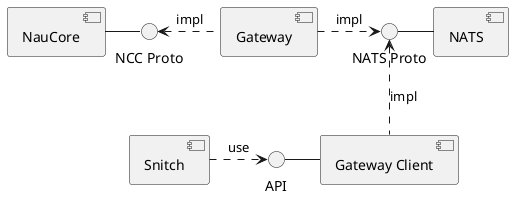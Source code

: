 @startuml

interface "NCC Proto" as NCCP
interface "NATS Proto" as NATSP

[NauCore] - NCCP

NCCP <. [Gateway]: impl

NATSP - [NATS]

[Gateway] .> NATSP: impl

NATSP <.. [Gateway Client]: impl

API - [Gateway Client]

[Snitch] .> API: use

@enduml